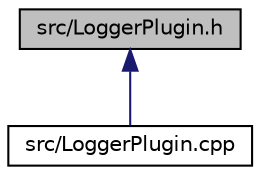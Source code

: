 digraph "src/LoggerPlugin.h"
{
  edge [fontname="Helvetica",fontsize="10",labelfontname="Helvetica",labelfontsize="10"];
  node [fontname="Helvetica",fontsize="10",shape=record];
  Node3 [label="src/LoggerPlugin.h",height=0.2,width=0.4,color="black", fillcolor="grey75", style="filled", fontcolor="black"];
  Node3 -> Node4 [dir="back",color="midnightblue",fontsize="10",style="solid",fontname="Helvetica"];
  Node4 [label="src/LoggerPlugin.cpp",height=0.2,width=0.4,color="black", fillcolor="white", style="filled",URL="$LoggerPlugin_8cpp.html",tooltip="Implementation of the object that exposes the Logger plugin components as QML objects. "];
}
